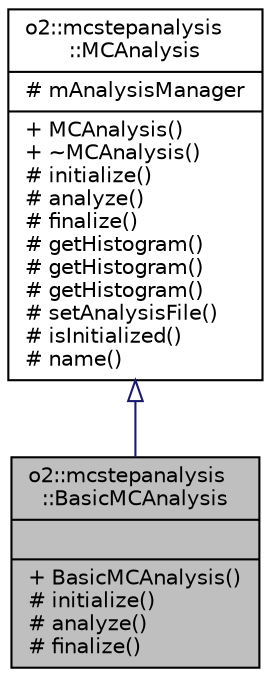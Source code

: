 digraph "o2::mcstepanalysis::BasicMCAnalysis"
{
 // INTERACTIVE_SVG=YES
  bgcolor="transparent";
  edge [fontname="Helvetica",fontsize="10",labelfontname="Helvetica",labelfontsize="10"];
  node [fontname="Helvetica",fontsize="10",shape=record];
  Node1 [label="{o2::mcstepanalysis\l::BasicMCAnalysis\n||+ BasicMCAnalysis()\l# initialize()\l# analyze()\l# finalize()\l}",height=0.2,width=0.4,color="black", fillcolor="grey75", style="filled" fontcolor="black"];
  Node2 -> Node1 [dir="back",color="midnightblue",fontsize="10",style="solid",arrowtail="onormal",fontname="Helvetica"];
  Node2 [label="{o2::mcstepanalysis\l::MCAnalysis\n|# mAnalysisManager\l|+ MCAnalysis()\l+ ~MCAnalysis()\l# initialize()\l# analyze()\l# finalize()\l# getHistogram()\l# getHistogram()\l# getHistogram()\l# setAnalysisFile()\l# isInitialized()\l# name()\l}",height=0.2,width=0.4,color="black",URL="$de/da4/classo2_1_1mcstepanalysis_1_1MCAnalysis.html"];
}
